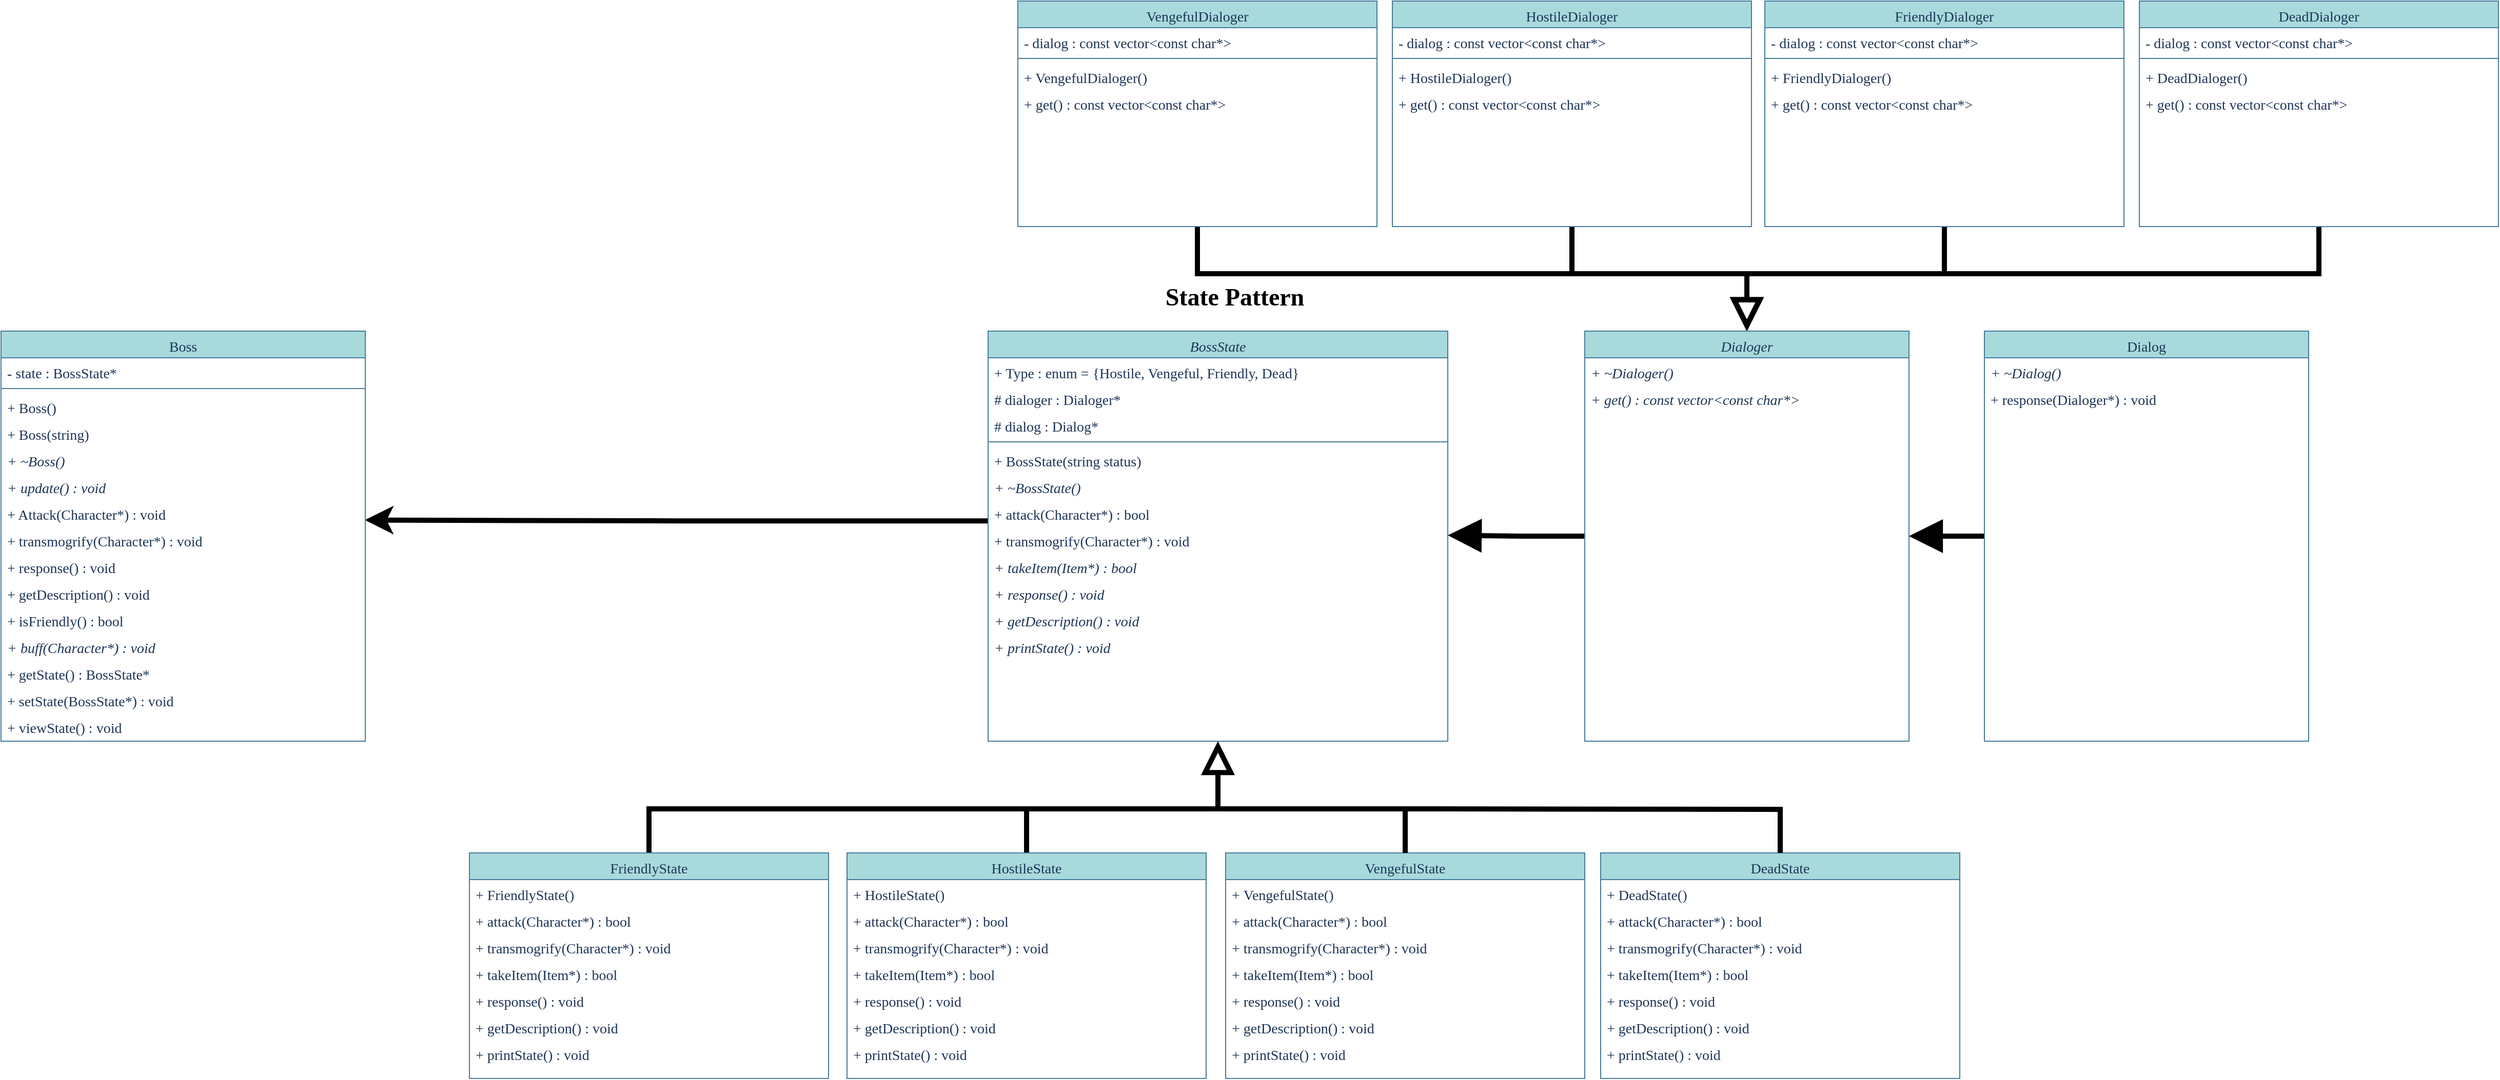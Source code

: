 <mxfile compressed="false" version="15.8.7" type="device">
  <diagram id="C5RBs43oDa-KdzZeNtuy" name="Page-1">
    <mxGraphModel dx="3244" dy="2930" grid="0" gridSize="10" guides="1" tooltips="1" connect="1" arrows="1" fold="1" page="0" pageScale="1" pageWidth="827" pageHeight="1169" background="none" math="0" shadow="0">
      <root>
        <mxCell id="WIyWlLk6GJQsqaUBKTNV-0" />
        <mxCell id="WIyWlLk6GJQsqaUBKTNV-1" parent="WIyWlLk6GJQsqaUBKTNV-0" />
        <mxCell id="kBmjaqHGRVyOtR2lZKoP-42" value="" style="endArrow=classic;endFill=1;endSize=12;html=1;rounded=0;edgeStyle=orthogonalEdgeStyle;strokeWidth=5;exitX=0;exitY=0.813;exitDx=0;exitDy=0;exitPerimeter=0;entryX=0.999;entryY=0.78;entryDx=0;entryDy=0;entryPerimeter=0;" parent="WIyWlLk6GJQsqaUBKTNV-1" source="kBmjaqHGRVyOtR2lZKoP-19" target="Pmmda54tt3NXn2tnPvDJ-1" edge="1">
          <mxGeometry width="160" relative="1" as="geometry">
            <mxPoint x="511" y="-386.59" as="sourcePoint" />
            <mxPoint x="146" y="-533" as="targetPoint" />
          </mxGeometry>
        </mxCell>
        <mxCell id="kBmjaqHGRVyOtR2lZKoP-39" value="&lt;font color=&quot;#000000&quot; size=&quot;1&quot;&gt;&lt;b style=&quot;font-size: 24px&quot;&gt;State Pattern&lt;/b&gt;&lt;/font&gt;" style="text;html=1;resizable=0;autosize=1;align=center;verticalAlign=middle;points=[];rounded=0;fontFamily=Fira Code;" parent="WIyWlLk6GJQsqaUBKTNV-1" vertex="1">
          <mxGeometry x="895" y="-676" width="202" height="22" as="geometry" />
        </mxCell>
        <mxCell id="kBmjaqHGRVyOtR2lZKoP-15" value="BossState" style="swimlane;fontStyle=2;align=center;verticalAlign=top;childLayout=stackLayout;horizontal=1;startSize=26;horizontalStack=0;resizeParent=1;resizeLast=0;collapsible=1;marginBottom=0;rounded=0;shadow=0;strokeWidth=1;fontSize=14;fontFamily=Fira Code;fillColor=#A8DADC;strokeColor=#457B9D;fontColor=#1D3557;" parent="WIyWlLk6GJQsqaUBKTNV-1" vertex="1">
          <mxGeometry x="756" y="-632" width="448" height="400" as="geometry">
            <mxRectangle x="230" y="140" width="160" height="26" as="alternateBounds" />
          </mxGeometry>
        </mxCell>
        <mxCell id="Pmmda54tt3NXn2tnPvDJ-6" value="+ Type : enum = {Hostile, Vengeful, Friendly, Dead}" style="text;align=left;verticalAlign=top;spacingLeft=4;spacingRight=4;overflow=hidden;rotatable=0;points=[[0,0.5],[1,0.5]];portConstraint=eastwest;fontSize=14;fontFamily=Fira Code;fontColor=#1D3557;" parent="kBmjaqHGRVyOtR2lZKoP-15" vertex="1">
          <mxGeometry y="26" width="448" height="26" as="geometry" />
        </mxCell>
        <mxCell id="Pmmda54tt3NXn2tnPvDJ-7" value="# dialoger : Dialoger*" style="text;align=left;verticalAlign=top;spacingLeft=4;spacingRight=4;overflow=hidden;rotatable=0;points=[[0,0.5],[1,0.5]];portConstraint=eastwest;fontSize=14;fontFamily=Fira Code;fontColor=#1D3557;" parent="kBmjaqHGRVyOtR2lZKoP-15" vertex="1">
          <mxGeometry y="52" width="448" height="26" as="geometry" />
        </mxCell>
        <mxCell id="Pmmda54tt3NXn2tnPvDJ-8" value="# dialog : Dialog*" style="text;align=left;verticalAlign=top;spacingLeft=4;spacingRight=4;overflow=hidden;rotatable=0;points=[[0,0.5],[1,0.5]];portConstraint=eastwest;fontSize=14;fontFamily=Fira Code;fontColor=#1D3557;" parent="kBmjaqHGRVyOtR2lZKoP-15" vertex="1">
          <mxGeometry y="78" width="448" height="26" as="geometry" />
        </mxCell>
        <mxCell id="Pmmda54tt3NXn2tnPvDJ-5" value="" style="line;html=1;strokeWidth=1;align=left;verticalAlign=middle;spacingTop=-1;spacingLeft=3;spacingRight=3;rotatable=0;labelPosition=right;points=[];portConstraint=eastwest;fontSize=14;fontFamily=Fira Code;labelBackgroundColor=#F1FAEE;fillColor=#A8DADC;strokeColor=#457B9D;fontColor=#1D3557;" parent="kBmjaqHGRVyOtR2lZKoP-15" vertex="1">
          <mxGeometry y="104" width="448" height="8" as="geometry" />
        </mxCell>
        <mxCell id="kBmjaqHGRVyOtR2lZKoP-16" value="+ BossState(string status)" style="text;align=left;verticalAlign=top;spacingLeft=4;spacingRight=4;overflow=hidden;rotatable=0;points=[[0,0.5],[1,0.5]];portConstraint=eastwest;fontSize=14;fontFamily=Fira Code;fontColor=#1D3557;" parent="kBmjaqHGRVyOtR2lZKoP-15" vertex="1">
          <mxGeometry y="112" width="448" height="26" as="geometry" />
        </mxCell>
        <mxCell id="kBmjaqHGRVyOtR2lZKoP-17" value="+ ~BossState()" style="text;align=left;verticalAlign=top;spacingLeft=4;spacingRight=4;overflow=hidden;rotatable=0;points=[[0,0.5],[1,0.5]];portConstraint=eastwest;fontSize=14;fontFamily=Fira Code;fontColor=#1D3557;fontStyle=2" parent="kBmjaqHGRVyOtR2lZKoP-15" vertex="1">
          <mxGeometry y="138" width="448" height="26" as="geometry" />
        </mxCell>
        <mxCell id="kBmjaqHGRVyOtR2lZKoP-19" value="+ attack(Character*) : bool" style="text;align=left;verticalAlign=top;spacingLeft=4;spacingRight=4;overflow=hidden;rotatable=0;points=[[0,0.5],[1,0.5]];portConstraint=eastwest;fontSize=14;fontFamily=Fira Code;fontColor=#1D3557;fontStyle=0" parent="kBmjaqHGRVyOtR2lZKoP-15" vertex="1">
          <mxGeometry y="164" width="448" height="26" as="geometry" />
        </mxCell>
        <mxCell id="U8TSZ5BFKTzv4JTzCLFV-6" value="+ transmogrify(Character*) : void" style="text;align=left;verticalAlign=top;spacingLeft=4;spacingRight=4;overflow=hidden;rotatable=0;points=[[0,0.5],[1,0.5]];portConstraint=eastwest;fontSize=14;fontFamily=Fira Code;fontColor=#1D3557;fontStyle=0" parent="kBmjaqHGRVyOtR2lZKoP-15" vertex="1">
          <mxGeometry y="190" width="448" height="26" as="geometry" />
        </mxCell>
        <mxCell id="Pmmda54tt3NXn2tnPvDJ-9" value="+ takeItem(Item*) : bool" style="text;align=left;verticalAlign=top;spacingLeft=4;spacingRight=4;overflow=hidden;rotatable=0;points=[[0,0.5],[1,0.5]];portConstraint=eastwest;fontSize=14;fontFamily=Fira Code;fontColor=#1D3557;fontStyle=2" parent="kBmjaqHGRVyOtR2lZKoP-15" vertex="1">
          <mxGeometry y="216" width="448" height="26" as="geometry" />
        </mxCell>
        <mxCell id="kBmjaqHGRVyOtR2lZKoP-18" value="+ response() : void" style="text;align=left;verticalAlign=top;spacingLeft=4;spacingRight=4;overflow=hidden;rotatable=0;points=[[0,0.5],[1,0.5]];portConstraint=eastwest;fontSize=14;fontFamily=Fira Code;fontColor=#1D3557;fontStyle=2" parent="kBmjaqHGRVyOtR2lZKoP-15" vertex="1">
          <mxGeometry y="242" width="448" height="26" as="geometry" />
        </mxCell>
        <mxCell id="kBmjaqHGRVyOtR2lZKoP-20" value="+ getDescription() : void" style="text;align=left;verticalAlign=top;spacingLeft=4;spacingRight=4;overflow=hidden;rotatable=0;points=[[0,0.5],[1,0.5]];portConstraint=eastwest;fontSize=14;fontFamily=Fira Code;fontColor=#1D3557;fontStyle=2" parent="kBmjaqHGRVyOtR2lZKoP-15" vertex="1">
          <mxGeometry y="268" width="448" height="26" as="geometry" />
        </mxCell>
        <mxCell id="-YjCPfjcMzY9ik9XaDa3-0" value="+ printState() : void" style="text;align=left;verticalAlign=top;spacingLeft=4;spacingRight=4;overflow=hidden;rotatable=0;points=[[0,0.5],[1,0.5]];portConstraint=eastwest;fontSize=14;fontFamily=Fira Code;fontColor=#1D3557;fontStyle=2" parent="kBmjaqHGRVyOtR2lZKoP-15" vertex="1">
          <mxGeometry y="294" width="448" height="26" as="geometry" />
        </mxCell>
        <mxCell id="-YjCPfjcMzY9ik9XaDa3-43" style="edgeStyle=orthogonalEdgeStyle;rounded=0;orthogonalLoop=1;jettySize=auto;html=1;endArrow=none;endFill=0;endSize=20;strokeWidth=5;" parent="WIyWlLk6GJQsqaUBKTNV-1" edge="1">
          <mxGeometry relative="1" as="geometry">
            <mxPoint x="843" y="-166" as="targetPoint" />
            <mxPoint x="425.5" y="-123" as="sourcePoint" />
            <Array as="points">
              <mxPoint x="426" y="-166" />
              <mxPoint x="793" y="-166" />
            </Array>
          </mxGeometry>
        </mxCell>
        <mxCell id="kBmjaqHGRVyOtR2lZKoP-21" value="FriendlyState" style="swimlane;fontStyle=0;align=center;verticalAlign=top;childLayout=stackLayout;horizontal=1;startSize=26;horizontalStack=0;resizeParent=1;resizeLast=0;collapsible=1;marginBottom=0;rounded=0;shadow=0;strokeWidth=1;fontSize=14;fontFamily=Fira Code;fillColor=#A8DADC;strokeColor=#457B9D;fontColor=#1D3557;" parent="WIyWlLk6GJQsqaUBKTNV-1" vertex="1">
          <mxGeometry x="250.5" y="-123" width="350" height="220" as="geometry">
            <mxRectangle x="230" y="140" width="160" height="26" as="alternateBounds" />
          </mxGeometry>
        </mxCell>
        <mxCell id="kBmjaqHGRVyOtR2lZKoP-22" value="+ FriendlyState()" style="text;align=left;verticalAlign=top;spacingLeft=4;spacingRight=4;overflow=hidden;rotatable=0;points=[[0,0.5],[1,0.5]];portConstraint=eastwest;fontSize=14;fontFamily=Fira Code;fontColor=#1D3557;" parent="kBmjaqHGRVyOtR2lZKoP-21" vertex="1">
          <mxGeometry y="26" width="350" height="26" as="geometry" />
        </mxCell>
        <mxCell id="kBmjaqHGRVyOtR2lZKoP-24" value="+ attack(Character*) : bool" style="text;align=left;verticalAlign=top;spacingLeft=4;spacingRight=4;overflow=hidden;rotatable=0;points=[[0,0.5],[1,0.5]];portConstraint=eastwest;fontSize=14;fontFamily=Fira Code;fontColor=#1D3557;fontStyle=0" parent="kBmjaqHGRVyOtR2lZKoP-21" vertex="1">
          <mxGeometry y="52" width="350" height="26" as="geometry" />
        </mxCell>
        <mxCell id="U8TSZ5BFKTzv4JTzCLFV-3" value="+ transmogrify(Character*) : void" style="text;align=left;verticalAlign=top;spacingLeft=4;spacingRight=4;overflow=hidden;rotatable=0;points=[[0,0.5],[1,0.5]];portConstraint=eastwest;fontSize=14;fontFamily=Fira Code;fontColor=#1D3557;fontStyle=0" parent="kBmjaqHGRVyOtR2lZKoP-21" vertex="1">
          <mxGeometry y="78" width="350" height="26" as="geometry" />
        </mxCell>
        <mxCell id="Pmmda54tt3NXn2tnPvDJ-10" value="+ takeItem(Item*) : bool" style="text;align=left;verticalAlign=top;spacingLeft=4;spacingRight=4;overflow=hidden;rotatable=0;points=[[0,0.5],[1,0.5]];portConstraint=eastwest;fontSize=14;fontFamily=Fira Code;fontColor=#1D3557;fontStyle=0" parent="kBmjaqHGRVyOtR2lZKoP-21" vertex="1">
          <mxGeometry y="104" width="350" height="26" as="geometry" />
        </mxCell>
        <mxCell id="kBmjaqHGRVyOtR2lZKoP-23" value="+ response() : void" style="text;align=left;verticalAlign=top;spacingLeft=4;spacingRight=4;overflow=hidden;rotatable=0;points=[[0,0.5],[1,0.5]];portConstraint=eastwest;fontSize=14;fontFamily=Fira Code;fontColor=#1D3557;fontStyle=0" parent="kBmjaqHGRVyOtR2lZKoP-21" vertex="1">
          <mxGeometry y="130" width="350" height="26" as="geometry" />
        </mxCell>
        <mxCell id="-YjCPfjcMzY9ik9XaDa3-1" value="+ getDescription() : void" style="text;align=left;verticalAlign=top;spacingLeft=4;spacingRight=4;overflow=hidden;rotatable=0;points=[[0,0.5],[1,0.5]];portConstraint=eastwest;fontSize=14;fontFamily=Fira Code;fontColor=#1D3557;fontStyle=0" parent="kBmjaqHGRVyOtR2lZKoP-21" vertex="1">
          <mxGeometry y="156" width="350" height="26" as="geometry" />
        </mxCell>
        <mxCell id="Pmmda54tt3NXn2tnPvDJ-11" value="+ printState() : void" style="text;align=left;verticalAlign=top;spacingLeft=4;spacingRight=4;overflow=hidden;rotatable=0;points=[[0,0.5],[1,0.5]];portConstraint=eastwest;fontSize=14;fontFamily=Fira Code;fontColor=#1D3557;fontStyle=0" parent="kBmjaqHGRVyOtR2lZKoP-21" vertex="1">
          <mxGeometry y="182" width="350" height="26" as="geometry" />
        </mxCell>
        <mxCell id="kBmjaqHGRVyOtR2lZKoP-26" value="VengefulState" style="swimlane;fontStyle=0;align=center;verticalAlign=top;childLayout=stackLayout;horizontal=1;startSize=26;horizontalStack=0;resizeParent=1;resizeLast=0;collapsible=1;marginBottom=0;rounded=0;shadow=0;strokeWidth=1;fontSize=14;fontFamily=Fira Code;fillColor=#A8DADC;strokeColor=#457B9D;fontColor=#1D3557;" parent="WIyWlLk6GJQsqaUBKTNV-1" vertex="1">
          <mxGeometry x="987.5" y="-123" width="350" height="220" as="geometry">
            <mxRectangle x="230" y="140" width="160" height="26" as="alternateBounds" />
          </mxGeometry>
        </mxCell>
        <mxCell id="kBmjaqHGRVyOtR2lZKoP-27" value="+ VengefulState()" style="text;align=left;verticalAlign=top;spacingLeft=4;spacingRight=4;overflow=hidden;rotatable=0;points=[[0,0.5],[1,0.5]];portConstraint=eastwest;fontSize=14;fontFamily=Fira Code;fontColor=#1D3557;" parent="kBmjaqHGRVyOtR2lZKoP-26" vertex="1">
          <mxGeometry y="26" width="350" height="26" as="geometry" />
        </mxCell>
        <mxCell id="Pmmda54tt3NXn2tnPvDJ-15" value="+ attack(Character*) : bool" style="text;align=left;verticalAlign=top;spacingLeft=4;spacingRight=4;overflow=hidden;rotatable=0;points=[[0,0.5],[1,0.5]];portConstraint=eastwest;fontSize=14;fontFamily=Fira Code;fontColor=#1D3557;fontStyle=0" parent="kBmjaqHGRVyOtR2lZKoP-26" vertex="1">
          <mxGeometry y="52" width="350" height="26" as="geometry" />
        </mxCell>
        <mxCell id="-YjCPfjcMzY9ik9XaDa3-4" value="+ transmogrify(Character*) : void" style="text;align=left;verticalAlign=top;spacingLeft=4;spacingRight=4;overflow=hidden;rotatable=0;points=[[0,0.5],[1,0.5]];portConstraint=eastwest;fontSize=14;fontFamily=Fira Code;fontColor=#1D3557;fontStyle=0" parent="kBmjaqHGRVyOtR2lZKoP-26" vertex="1">
          <mxGeometry y="78" width="350" height="26" as="geometry" />
        </mxCell>
        <mxCell id="Pmmda54tt3NXn2tnPvDJ-16" value="+ takeItem(Item*) : bool" style="text;align=left;verticalAlign=top;spacingLeft=4;spacingRight=4;overflow=hidden;rotatable=0;points=[[0,0.5],[1,0.5]];portConstraint=eastwest;fontSize=14;fontFamily=Fira Code;fontColor=#1D3557;fontStyle=0" parent="kBmjaqHGRVyOtR2lZKoP-26" vertex="1">
          <mxGeometry y="104" width="350" height="26" as="geometry" />
        </mxCell>
        <mxCell id="-YjCPfjcMzY9ik9XaDa3-5" value="+ response() : void" style="text;align=left;verticalAlign=top;spacingLeft=4;spacingRight=4;overflow=hidden;rotatable=0;points=[[0,0.5],[1,0.5]];portConstraint=eastwest;fontSize=14;fontFamily=Fira Code;fontColor=#1D3557;fontStyle=0" parent="kBmjaqHGRVyOtR2lZKoP-26" vertex="1">
          <mxGeometry y="130" width="350" height="26" as="geometry" />
        </mxCell>
        <mxCell id="-YjCPfjcMzY9ik9XaDa3-7" value="+ getDescription() : void" style="text;align=left;verticalAlign=top;spacingLeft=4;spacingRight=4;overflow=hidden;rotatable=0;points=[[0,0.5],[1,0.5]];portConstraint=eastwest;fontSize=14;fontFamily=Fira Code;fontColor=#1D3557;fontStyle=0" parent="kBmjaqHGRVyOtR2lZKoP-26" vertex="1">
          <mxGeometry y="156" width="350" height="26" as="geometry" />
        </mxCell>
        <mxCell id="Pmmda54tt3NXn2tnPvDJ-17" value="+ printState() : void" style="text;align=left;verticalAlign=top;spacingLeft=4;spacingRight=4;overflow=hidden;rotatable=0;points=[[0,0.5],[1,0.5]];portConstraint=eastwest;fontSize=14;fontFamily=Fira Code;fontColor=#1D3557;fontStyle=0" parent="kBmjaqHGRVyOtR2lZKoP-26" vertex="1">
          <mxGeometry y="182" width="350" height="26" as="geometry" />
        </mxCell>
        <mxCell id="-YjCPfjcMzY9ik9XaDa3-41" style="edgeStyle=orthogonalEdgeStyle;rounded=0;orthogonalLoop=1;jettySize=auto;html=1;exitX=0.5;exitY=0;exitDx=0;exitDy=0;endArrow=none;endFill=0;endSize=20;strokeWidth=5;entryX=0.5;entryY=0;entryDx=0;entryDy=0;" parent="WIyWlLk6GJQsqaUBKTNV-1" source="kBmjaqHGRVyOtR2lZKoP-31" target="kBmjaqHGRVyOtR2lZKoP-26" edge="1">
          <mxGeometry relative="1" as="geometry">
            <mxPoint x="1204" y="-163" as="targetPoint" />
            <Array as="points">
              <mxPoint x="794" y="-166" />
              <mxPoint x="1163" y="-166" />
            </Array>
          </mxGeometry>
        </mxCell>
        <mxCell id="kBmjaqHGRVyOtR2lZKoP-31" value="HostileState" style="swimlane;fontStyle=0;align=center;verticalAlign=top;childLayout=stackLayout;horizontal=1;startSize=26;horizontalStack=0;resizeParent=1;resizeLast=0;collapsible=1;marginBottom=0;rounded=0;shadow=0;strokeWidth=1;fontSize=14;fontFamily=Fira Code;fillColor=#A8DADC;strokeColor=#457B9D;fontColor=#1D3557;" parent="WIyWlLk6GJQsqaUBKTNV-1" vertex="1">
          <mxGeometry x="618.5" y="-123" width="350" height="220" as="geometry">
            <mxRectangle x="230" y="140" width="160" height="26" as="alternateBounds" />
          </mxGeometry>
        </mxCell>
        <mxCell id="kBmjaqHGRVyOtR2lZKoP-32" value="+ HostileState()" style="text;align=left;verticalAlign=top;spacingLeft=4;spacingRight=4;overflow=hidden;rotatable=0;points=[[0,0.5],[1,0.5]];portConstraint=eastwest;fontSize=14;fontFamily=Fira Code;fontColor=#1D3557;" parent="kBmjaqHGRVyOtR2lZKoP-31" vertex="1">
          <mxGeometry y="26" width="350" height="26" as="geometry" />
        </mxCell>
        <mxCell id="Pmmda54tt3NXn2tnPvDJ-14" value="+ attack(Character*) : bool" style="text;align=left;verticalAlign=top;spacingLeft=4;spacingRight=4;overflow=hidden;rotatable=0;points=[[0,0.5],[1,0.5]];portConstraint=eastwest;fontSize=14;fontFamily=Fira Code;fontColor=#1D3557;fontStyle=0" parent="kBmjaqHGRVyOtR2lZKoP-31" vertex="1">
          <mxGeometry y="52" width="350" height="26" as="geometry" />
        </mxCell>
        <mxCell id="U8TSZ5BFKTzv4JTzCLFV-4" value="+ transmogrify(Character*) : void" style="text;align=left;verticalAlign=top;spacingLeft=4;spacingRight=4;overflow=hidden;rotatable=0;points=[[0,0.5],[1,0.5]];portConstraint=eastwest;fontSize=14;fontFamily=Fira Code;fontColor=#1D3557;fontStyle=0" parent="kBmjaqHGRVyOtR2lZKoP-31" vertex="1">
          <mxGeometry y="78" width="350" height="26" as="geometry" />
        </mxCell>
        <mxCell id="Pmmda54tt3NXn2tnPvDJ-13" value="+ takeItem(Item*) : bool" style="text;align=left;verticalAlign=top;spacingLeft=4;spacingRight=4;overflow=hidden;rotatable=0;points=[[0,0.5],[1,0.5]];portConstraint=eastwest;fontSize=14;fontFamily=Fira Code;fontColor=#1D3557;fontStyle=0" parent="kBmjaqHGRVyOtR2lZKoP-31" vertex="1">
          <mxGeometry y="104" width="350" height="26" as="geometry" />
        </mxCell>
        <mxCell id="kBmjaqHGRVyOtR2lZKoP-33" value="+ response() : void" style="text;align=left;verticalAlign=top;spacingLeft=4;spacingRight=4;overflow=hidden;rotatable=0;points=[[0,0.5],[1,0.5]];portConstraint=eastwest;fontSize=14;fontFamily=Fira Code;fontColor=#1D3557;fontStyle=0" parent="kBmjaqHGRVyOtR2lZKoP-31" vertex="1">
          <mxGeometry y="130" width="350" height="26" as="geometry" />
        </mxCell>
        <mxCell id="-YjCPfjcMzY9ik9XaDa3-2" value="+ getDescription() : void" style="text;align=left;verticalAlign=top;spacingLeft=4;spacingRight=4;overflow=hidden;rotatable=0;points=[[0,0.5],[1,0.5]];portConstraint=eastwest;fontSize=14;fontFamily=Fira Code;fontColor=#1D3557;fontStyle=0" parent="kBmjaqHGRVyOtR2lZKoP-31" vertex="1">
          <mxGeometry y="156" width="350" height="26" as="geometry" />
        </mxCell>
        <mxCell id="Pmmda54tt3NXn2tnPvDJ-12" value="+ printState() : void" style="text;align=left;verticalAlign=top;spacingLeft=4;spacingRight=4;overflow=hidden;rotatable=0;points=[[0,0.5],[1,0.5]];portConstraint=eastwest;fontSize=14;fontFamily=Fira Code;fontColor=#1D3557;fontStyle=0" parent="kBmjaqHGRVyOtR2lZKoP-31" vertex="1">
          <mxGeometry y="182" width="350" height="26" as="geometry" />
        </mxCell>
        <mxCell id="kBmjaqHGRVyOtR2lZKoP-36" value="" style="endArrow=block;endFill=0;endSize=20;html=1;rounded=0;edgeStyle=orthogonalEdgeStyle;strokeColor=#000000;strokeWidth=5;entryX=0.5;entryY=1;entryDx=0;entryDy=0;" parent="WIyWlLk6GJQsqaUBKTNV-1" target="kBmjaqHGRVyOtR2lZKoP-15" edge="1">
          <mxGeometry width="160" as="geometry">
            <mxPoint x="980" y="-165" as="sourcePoint" />
            <mxPoint x="937" y="-223" as="targetPoint" />
            <Array as="points">
              <mxPoint x="980" y="-191" />
            </Array>
          </mxGeometry>
        </mxCell>
        <mxCell id="-YjCPfjcMzY9ik9XaDa3-8" value="Boss" style="swimlane;fontStyle=0;align=center;verticalAlign=top;childLayout=stackLayout;horizontal=1;startSize=26;horizontalStack=0;resizeParent=1;resizeLast=0;collapsible=1;marginBottom=0;shadow=0;strokeWidth=1;fontSize=14;fontFamily=Fira Code;fillColor=#A8DADC;strokeColor=#457B9D;fontColor=#1D3557;" parent="WIyWlLk6GJQsqaUBKTNV-1" vertex="1">
          <mxGeometry x="-206" y="-632" width="355" height="400" as="geometry">
            <mxRectangle x="230" y="140" width="160" height="26" as="alternateBounds" />
          </mxGeometry>
        </mxCell>
        <mxCell id="-YjCPfjcMzY9ik9XaDa3-9" value="- state : BossState*" style="text;align=left;verticalAlign=top;spacingLeft=4;spacingRight=4;overflow=hidden;rotatable=0;points=[[0,0.5],[1,0.5]];portConstraint=eastwest;fontSize=14;fontFamily=Fira Code;fontColor=#1D3557;" parent="-YjCPfjcMzY9ik9XaDa3-8" vertex="1">
          <mxGeometry y="26" width="355" height="26" as="geometry" />
        </mxCell>
        <mxCell id="-YjCPfjcMzY9ik9XaDa3-11" value="" style="line;html=1;strokeWidth=1;align=left;verticalAlign=middle;spacingTop=-1;spacingLeft=3;spacingRight=3;rotatable=0;labelPosition=right;points=[];portConstraint=eastwest;fontSize=14;fontFamily=Fira Code;labelBackgroundColor=#F1FAEE;fillColor=#A8DADC;strokeColor=#457B9D;fontColor=#1D3557;" parent="-YjCPfjcMzY9ik9XaDa3-8" vertex="1">
          <mxGeometry y="52" width="355" height="8" as="geometry" />
        </mxCell>
        <mxCell id="-YjCPfjcMzY9ik9XaDa3-12" value="+ Boss()" style="text;align=left;verticalAlign=top;spacingLeft=4;spacingRight=4;overflow=hidden;rotatable=0;points=[[0,0.5],[1,0.5]];portConstraint=eastwest;fontSize=14;fontFamily=Fira Code;fontColor=#1D3557;" parent="-YjCPfjcMzY9ik9XaDa3-8" vertex="1">
          <mxGeometry y="60" width="355" height="26" as="geometry" />
        </mxCell>
        <mxCell id="-YjCPfjcMzY9ik9XaDa3-13" value="+ Boss(string)" style="text;align=left;verticalAlign=top;spacingLeft=4;spacingRight=4;overflow=hidden;rotatable=0;points=[[0,0.5],[1,0.5]];portConstraint=eastwest;fontSize=14;fontFamily=Fira Code;fontColor=#1D3557;" parent="-YjCPfjcMzY9ik9XaDa3-8" vertex="1">
          <mxGeometry y="86" width="355" height="26" as="geometry" />
        </mxCell>
        <mxCell id="-YjCPfjcMzY9ik9XaDa3-14" value="+ ~Boss()" style="text;align=left;verticalAlign=top;spacingLeft=4;spacingRight=4;overflow=hidden;rotatable=0;points=[[0,0.5],[1,0.5]];portConstraint=eastwest;fontSize=14;fontFamily=Fira Code;fontColor=#1D3557;fontStyle=2;" parent="-YjCPfjcMzY9ik9XaDa3-8" vertex="1">
          <mxGeometry y="112" width="355" height="26" as="geometry" />
        </mxCell>
        <mxCell id="Pmmda54tt3NXn2tnPvDJ-0" value="+ update() : void" style="text;align=left;verticalAlign=top;spacingLeft=4;spacingRight=4;overflow=hidden;rotatable=0;points=[[0,0.5],[1,0.5]];portConstraint=eastwest;fontSize=14;fontFamily=Fira Code;fontColor=#1D3557;fontStyle=2;" parent="-YjCPfjcMzY9ik9XaDa3-8" vertex="1">
          <mxGeometry y="138" width="355" height="26" as="geometry" />
        </mxCell>
        <mxCell id="Pmmda54tt3NXn2tnPvDJ-1" value="+ Attack(Character*) : void" style="text;align=left;verticalAlign=top;spacingLeft=4;spacingRight=4;overflow=hidden;rotatable=0;points=[[0,0.5],[1,0.5]];portConstraint=eastwest;fontSize=14;fontFamily=Fira Code;fontColor=#1D3557;fontStyle=0;" parent="-YjCPfjcMzY9ik9XaDa3-8" vertex="1">
          <mxGeometry y="164" width="355" height="26" as="geometry" />
        </mxCell>
        <mxCell id="-YjCPfjcMzY9ik9XaDa3-15" value="+ transmogrify(Character*) : void" style="text;align=left;verticalAlign=top;spacingLeft=4;spacingRight=4;overflow=hidden;rotatable=0;points=[[0,0.5],[1,0.5]];portConstraint=eastwest;fontSize=14;fontFamily=Fira Code;fontColor=#1D3557;fontStyle=0;" parent="-YjCPfjcMzY9ik9XaDa3-8" vertex="1">
          <mxGeometry y="190" width="355" height="26" as="geometry" />
        </mxCell>
        <mxCell id="-YjCPfjcMzY9ik9XaDa3-16" value="+ response() : void" style="text;align=left;verticalAlign=top;spacingLeft=4;spacingRight=4;overflow=hidden;rotatable=0;points=[[0,0.5],[1,0.5]];portConstraint=eastwest;fontSize=14;fontFamily=Fira Code;fontColor=#1D3557;fontStyle=0;" parent="-YjCPfjcMzY9ik9XaDa3-8" vertex="1">
          <mxGeometry y="216" width="355" height="26" as="geometry" />
        </mxCell>
        <mxCell id="-YjCPfjcMzY9ik9XaDa3-20" value="+ getDescription() : void" style="text;align=left;verticalAlign=top;spacingLeft=4;spacingRight=4;overflow=hidden;rotatable=0;points=[[0,0.5],[1,0.5]];portConstraint=eastwest;fontSize=14;fontFamily=Fira Code;fontColor=#1D3557;" parent="-YjCPfjcMzY9ik9XaDa3-8" vertex="1">
          <mxGeometry y="242" width="355" height="26" as="geometry" />
        </mxCell>
        <mxCell id="Pmmda54tt3NXn2tnPvDJ-2" value="+ isFriendly() : bool" style="text;align=left;verticalAlign=top;spacingLeft=4;spacingRight=4;overflow=hidden;rotatable=0;points=[[0,0.5],[1,0.5]];portConstraint=eastwest;fontSize=14;fontFamily=Fira Code;fontColor=#1D3557;" parent="-YjCPfjcMzY9ik9XaDa3-8" vertex="1">
          <mxGeometry y="268" width="355" height="26" as="geometry" />
        </mxCell>
        <mxCell id="-YjCPfjcMzY9ik9XaDa3-18" value="+ buff(Character*) : void" style="text;align=left;verticalAlign=top;spacingLeft=4;spacingRight=4;overflow=hidden;rotatable=0;points=[[0,0.5],[1,0.5]];portConstraint=eastwest;fontSize=14;fontFamily=Fira Code;fontColor=#1D3557;fontStyle=2;" parent="-YjCPfjcMzY9ik9XaDa3-8" vertex="1">
          <mxGeometry y="294" width="355" height="26" as="geometry" />
        </mxCell>
        <mxCell id="-YjCPfjcMzY9ik9XaDa3-19" value="+ getState() : BossState*" style="text;align=left;verticalAlign=top;spacingLeft=4;spacingRight=4;overflow=hidden;rotatable=0;points=[[0,0.5],[1,0.5]];portConstraint=eastwest;fontSize=14;fontFamily=Fira Code;fontColor=#1D3557;" parent="-YjCPfjcMzY9ik9XaDa3-8" vertex="1">
          <mxGeometry y="320" width="355" height="26" as="geometry" />
        </mxCell>
        <mxCell id="-YjCPfjcMzY9ik9XaDa3-21" value="+ setState(BossState*) : void" style="text;align=left;verticalAlign=top;spacingLeft=4;spacingRight=4;overflow=hidden;rotatable=0;points=[[0,0.5],[1,0.5]];portConstraint=eastwest;fontSize=14;fontFamily=Fira Code;fontColor=#1D3557;" parent="-YjCPfjcMzY9ik9XaDa3-8" vertex="1">
          <mxGeometry y="346" width="355" height="26" as="geometry" />
        </mxCell>
        <mxCell id="-YjCPfjcMzY9ik9XaDa3-22" value="+ viewState() : void" style="text;align=left;verticalAlign=top;spacingLeft=4;spacingRight=4;overflow=hidden;rotatable=0;points=[[0,0.5],[1,0.5]];portConstraint=eastwest;fontSize=14;fontFamily=Fira Code;fontColor=#1D3557;" parent="-YjCPfjcMzY9ik9XaDa3-8" vertex="1">
          <mxGeometry y="372" width="355" height="26" as="geometry" />
        </mxCell>
        <mxCell id="-YjCPfjcMzY9ik9XaDa3-25" value="DeadState" style="swimlane;fontStyle=0;align=center;verticalAlign=top;childLayout=stackLayout;horizontal=1;startSize=26;horizontalStack=0;resizeParent=1;resizeLast=0;collapsible=1;marginBottom=0;rounded=0;shadow=0;strokeWidth=1;fontSize=14;fontFamily=Fira Code;fillColor=#A8DADC;strokeColor=#457B9D;fontColor=#1D3557;" parent="WIyWlLk6GJQsqaUBKTNV-1" vertex="1">
          <mxGeometry x="1353" y="-123" width="350" height="220" as="geometry">
            <mxRectangle x="230" y="140" width="160" height="26" as="alternateBounds" />
          </mxGeometry>
        </mxCell>
        <mxCell id="-YjCPfjcMzY9ik9XaDa3-26" value="+ DeadState()" style="text;align=left;verticalAlign=top;spacingLeft=4;spacingRight=4;overflow=hidden;rotatable=0;points=[[0,0.5],[1,0.5]];portConstraint=eastwest;fontSize=14;fontFamily=Fira Code;fontColor=#1D3557;" parent="-YjCPfjcMzY9ik9XaDa3-25" vertex="1">
          <mxGeometry y="26" width="350" height="26" as="geometry" />
        </mxCell>
        <mxCell id="-YjCPfjcMzY9ik9XaDa3-31" value="+ attack(Character*) : bool" style="text;align=left;verticalAlign=top;spacingLeft=4;spacingRight=4;overflow=hidden;rotatable=0;points=[[0,0.5],[1,0.5]];portConstraint=eastwest;fontSize=14;fontFamily=Fira Code;fontColor=#1D3557;fontStyle=0" parent="-YjCPfjcMzY9ik9XaDa3-25" vertex="1">
          <mxGeometry y="52" width="350" height="26" as="geometry" />
        </mxCell>
        <mxCell id="-YjCPfjcMzY9ik9XaDa3-27" value="+ transmogrify(Character*) : void" style="text;align=left;verticalAlign=top;spacingLeft=4;spacingRight=4;overflow=hidden;rotatable=0;points=[[0,0.5],[1,0.5]];portConstraint=eastwest;fontSize=14;fontFamily=Fira Code;fontColor=#1D3557;fontStyle=0" parent="-YjCPfjcMzY9ik9XaDa3-25" vertex="1">
          <mxGeometry y="78" width="350" height="26" as="geometry" />
        </mxCell>
        <mxCell id="Pmmda54tt3NXn2tnPvDJ-18" value="+ takeItem(Item*) : bool" style="text;align=left;verticalAlign=top;spacingLeft=4;spacingRight=4;overflow=hidden;rotatable=0;points=[[0,0.5],[1,0.5]];portConstraint=eastwest;fontSize=14;fontFamily=Fira Code;fontColor=#1D3557;fontStyle=0" parent="-YjCPfjcMzY9ik9XaDa3-25" vertex="1">
          <mxGeometry y="104" width="350" height="26" as="geometry" />
        </mxCell>
        <mxCell id="-YjCPfjcMzY9ik9XaDa3-28" value="+ response() : void" style="text;align=left;verticalAlign=top;spacingLeft=4;spacingRight=4;overflow=hidden;rotatable=0;points=[[0,0.5],[1,0.5]];portConstraint=eastwest;fontSize=14;fontFamily=Fira Code;fontColor=#1D3557;fontStyle=0" parent="-YjCPfjcMzY9ik9XaDa3-25" vertex="1">
          <mxGeometry y="130" width="350" height="26" as="geometry" />
        </mxCell>
        <mxCell id="-YjCPfjcMzY9ik9XaDa3-30" value="+ getDescription() : void" style="text;align=left;verticalAlign=top;spacingLeft=4;spacingRight=4;overflow=hidden;rotatable=0;points=[[0,0.5],[1,0.5]];portConstraint=eastwest;fontSize=14;fontFamily=Fira Code;fontColor=#1D3557;fontStyle=0" parent="-YjCPfjcMzY9ik9XaDa3-25" vertex="1">
          <mxGeometry y="156" width="350" height="26" as="geometry" />
        </mxCell>
        <mxCell id="Pmmda54tt3NXn2tnPvDJ-19" value="+ printState() : void" style="text;align=left;verticalAlign=top;spacingLeft=4;spacingRight=4;overflow=hidden;rotatable=0;points=[[0,0.5],[1,0.5]];portConstraint=eastwest;fontSize=14;fontFamily=Fira Code;fontColor=#1D3557;fontStyle=0" parent="-YjCPfjcMzY9ik9XaDa3-25" vertex="1">
          <mxGeometry y="182" width="350" height="26" as="geometry" />
        </mxCell>
        <mxCell id="-YjCPfjcMzY9ik9XaDa3-44" style="edgeStyle=orthogonalEdgeStyle;rounded=0;orthogonalLoop=1;jettySize=auto;html=1;endArrow=none;endFill=0;endSize=20;strokeWidth=5;entryX=0.5;entryY=0;entryDx=0;entryDy=0;" parent="WIyWlLk6GJQsqaUBKTNV-1" target="-YjCPfjcMzY9ik9XaDa3-25" edge="1">
          <mxGeometry relative="1" as="geometry">
            <mxPoint x="1656.5" y="-197" as="targetPoint" />
            <mxPoint x="1162" y="-166" as="sourcePoint" />
          </mxGeometry>
        </mxCell>
        <mxCell id="SCjz9_sYf8EUJej1UpbL-29" style="edgeStyle=orthogonalEdgeStyle;rounded=0;orthogonalLoop=1;jettySize=auto;html=1;exitX=0.5;exitY=1;exitDx=0;exitDy=0;entryX=0.5;entryY=0;entryDx=0;entryDy=0;endArrow=block;endFill=0;endSize=20;strokeWidth=5;" edge="1" parent="WIyWlLk6GJQsqaUBKTNV-1" source="SCjz9_sYf8EUJej1UpbL-0" target="SCjz9_sYf8EUJej1UpbL-20">
          <mxGeometry relative="1" as="geometry" />
        </mxCell>
        <mxCell id="SCjz9_sYf8EUJej1UpbL-0" value="VengefulDialoger" style="swimlane;fontStyle=0;align=center;verticalAlign=top;childLayout=stackLayout;horizontal=1;startSize=26;horizontalStack=0;resizeParent=1;resizeLast=0;collapsible=1;marginBottom=0;rounded=0;shadow=0;strokeWidth=1;fontSize=14;fontFamily=Fira Code;fillColor=#A8DADC;strokeColor=#457B9D;fontColor=#1D3557;" vertex="1" parent="WIyWlLk6GJQsqaUBKTNV-1">
          <mxGeometry x="785" y="-954" width="350" height="220" as="geometry">
            <mxRectangle x="230" y="140" width="160" height="26" as="alternateBounds" />
          </mxGeometry>
        </mxCell>
        <mxCell id="SCjz9_sYf8EUJej1UpbL-1" value="- dialog : const vector&lt;const char*&gt;" style="text;align=left;verticalAlign=top;spacingLeft=4;spacingRight=4;overflow=hidden;rotatable=0;points=[[0,0.5],[1,0.5]];portConstraint=eastwest;fontSize=14;fontFamily=Fira Code;fontColor=#1D3557;" vertex="1" parent="SCjz9_sYf8EUJej1UpbL-0">
          <mxGeometry y="26" width="350" height="26" as="geometry" />
        </mxCell>
        <mxCell id="SCjz9_sYf8EUJej1UpbL-2" value="" style="line;html=1;strokeWidth=1;align=left;verticalAlign=middle;spacingTop=-1;spacingLeft=3;spacingRight=3;rotatable=0;labelPosition=right;points=[];portConstraint=eastwest;fontSize=14;fontFamily=Fira Code;labelBackgroundColor=#F1FAEE;fillColor=#A8DADC;strokeColor=#457B9D;fontColor=#1D3557;" vertex="1" parent="SCjz9_sYf8EUJej1UpbL-0">
          <mxGeometry y="52" width="350" height="8" as="geometry" />
        </mxCell>
        <mxCell id="SCjz9_sYf8EUJej1UpbL-3" value="+ VengefulDialoger()" style="text;align=left;verticalAlign=top;spacingLeft=4;spacingRight=4;overflow=hidden;rotatable=0;points=[[0,0.5],[1,0.5]];portConstraint=eastwest;fontSize=14;fontFamily=Fira Code;fontColor=#1D3557;" vertex="1" parent="SCjz9_sYf8EUJej1UpbL-0">
          <mxGeometry y="60" width="350" height="26" as="geometry" />
        </mxCell>
        <mxCell id="SCjz9_sYf8EUJej1UpbL-4" value="+ get() : const vector&lt;const char*&gt;" style="text;align=left;verticalAlign=top;spacingLeft=4;spacingRight=4;overflow=hidden;rotatable=0;points=[[0,0.5],[1,0.5]];portConstraint=eastwest;fontSize=14;fontFamily=Fira Code;fontColor=#1D3557;fontStyle=0" vertex="1" parent="SCjz9_sYf8EUJej1UpbL-0">
          <mxGeometry y="86" width="350" height="26" as="geometry" />
        </mxCell>
        <mxCell id="SCjz9_sYf8EUJej1UpbL-32" style="edgeStyle=orthogonalEdgeStyle;rounded=0;orthogonalLoop=1;jettySize=auto;html=1;exitX=0.5;exitY=1;exitDx=0;exitDy=0;endArrow=block;endFill=0;endSize=20;strokeWidth=5;entryX=0.5;entryY=0;entryDx=0;entryDy=0;" edge="1" parent="WIyWlLk6GJQsqaUBKTNV-1" source="SCjz9_sYf8EUJej1UpbL-5" target="SCjz9_sYf8EUJej1UpbL-20">
          <mxGeometry relative="1" as="geometry">
            <mxPoint x="1443" y="-661.429" as="targetPoint" />
          </mxGeometry>
        </mxCell>
        <mxCell id="SCjz9_sYf8EUJej1UpbL-5" value="HostileDialoger" style="swimlane;fontStyle=0;align=center;verticalAlign=top;childLayout=stackLayout;horizontal=1;startSize=26;horizontalStack=0;resizeParent=1;resizeLast=0;collapsible=1;marginBottom=0;rounded=0;shadow=0;strokeWidth=1;fontSize=14;fontFamily=Fira Code;fillColor=#A8DADC;strokeColor=#457B9D;fontColor=#1D3557;" vertex="1" parent="WIyWlLk6GJQsqaUBKTNV-1">
          <mxGeometry x="1150" y="-954" width="350" height="220" as="geometry">
            <mxRectangle x="230" y="140" width="160" height="26" as="alternateBounds" />
          </mxGeometry>
        </mxCell>
        <mxCell id="SCjz9_sYf8EUJej1UpbL-6" value="- dialog : const vector&lt;const char*&gt;" style="text;align=left;verticalAlign=top;spacingLeft=4;spacingRight=4;overflow=hidden;rotatable=0;points=[[0,0.5],[1,0.5]];portConstraint=eastwest;fontSize=14;fontFamily=Fira Code;fontColor=#1D3557;" vertex="1" parent="SCjz9_sYf8EUJej1UpbL-5">
          <mxGeometry y="26" width="350" height="26" as="geometry" />
        </mxCell>
        <mxCell id="SCjz9_sYf8EUJej1UpbL-7" value="" style="line;html=1;strokeWidth=1;align=left;verticalAlign=middle;spacingTop=-1;spacingLeft=3;spacingRight=3;rotatable=0;labelPosition=right;points=[];portConstraint=eastwest;fontSize=14;fontFamily=Fira Code;labelBackgroundColor=#F1FAEE;fillColor=#A8DADC;strokeColor=#457B9D;fontColor=#1D3557;" vertex="1" parent="SCjz9_sYf8EUJej1UpbL-5">
          <mxGeometry y="52" width="350" height="8" as="geometry" />
        </mxCell>
        <mxCell id="SCjz9_sYf8EUJej1UpbL-8" value="+ HostileDialoger()" style="text;align=left;verticalAlign=top;spacingLeft=4;spacingRight=4;overflow=hidden;rotatable=0;points=[[0,0.5],[1,0.5]];portConstraint=eastwest;fontSize=14;fontFamily=Fira Code;fontColor=#1D3557;" vertex="1" parent="SCjz9_sYf8EUJej1UpbL-5">
          <mxGeometry y="60" width="350" height="26" as="geometry" />
        </mxCell>
        <mxCell id="SCjz9_sYf8EUJej1UpbL-9" value="+ get() : const vector&lt;const char*&gt;" style="text;align=left;verticalAlign=top;spacingLeft=4;spacingRight=4;overflow=hidden;rotatable=0;points=[[0,0.5],[1,0.5]];portConstraint=eastwest;fontSize=14;fontFamily=Fira Code;fontColor=#1D3557;fontStyle=0" vertex="1" parent="SCjz9_sYf8EUJej1UpbL-5">
          <mxGeometry y="86" width="350" height="26" as="geometry" />
        </mxCell>
        <mxCell id="SCjz9_sYf8EUJej1UpbL-31" style="edgeStyle=orthogonalEdgeStyle;rounded=0;orthogonalLoop=1;jettySize=auto;html=1;exitX=0.5;exitY=1;exitDx=0;exitDy=0;entryX=0.5;entryY=0;entryDx=0;entryDy=0;endArrow=block;endFill=0;endSize=20;strokeWidth=5;" edge="1" parent="WIyWlLk6GJQsqaUBKTNV-1" source="SCjz9_sYf8EUJej1UpbL-10" target="SCjz9_sYf8EUJej1UpbL-20">
          <mxGeometry relative="1" as="geometry" />
        </mxCell>
        <mxCell id="SCjz9_sYf8EUJej1UpbL-10" value="FriendlyDialoger" style="swimlane;fontStyle=0;align=center;verticalAlign=top;childLayout=stackLayout;horizontal=1;startSize=26;horizontalStack=0;resizeParent=1;resizeLast=0;collapsible=1;marginBottom=0;rounded=0;shadow=0;strokeWidth=1;fontSize=14;fontFamily=Fira Code;fillColor=#A8DADC;strokeColor=#457B9D;fontColor=#1D3557;" vertex="1" parent="WIyWlLk6GJQsqaUBKTNV-1">
          <mxGeometry x="1513" y="-954" width="350" height="220" as="geometry">
            <mxRectangle x="230" y="140" width="160" height="26" as="alternateBounds" />
          </mxGeometry>
        </mxCell>
        <mxCell id="SCjz9_sYf8EUJej1UpbL-11" value="- dialog : const vector&lt;const char*&gt;" style="text;align=left;verticalAlign=top;spacingLeft=4;spacingRight=4;overflow=hidden;rotatable=0;points=[[0,0.5],[1,0.5]];portConstraint=eastwest;fontSize=14;fontFamily=Fira Code;fontColor=#1D3557;" vertex="1" parent="SCjz9_sYf8EUJej1UpbL-10">
          <mxGeometry y="26" width="350" height="26" as="geometry" />
        </mxCell>
        <mxCell id="SCjz9_sYf8EUJej1UpbL-12" value="" style="line;html=1;strokeWidth=1;align=left;verticalAlign=middle;spacingTop=-1;spacingLeft=3;spacingRight=3;rotatable=0;labelPosition=right;points=[];portConstraint=eastwest;fontSize=14;fontFamily=Fira Code;labelBackgroundColor=#F1FAEE;fillColor=#A8DADC;strokeColor=#457B9D;fontColor=#1D3557;" vertex="1" parent="SCjz9_sYf8EUJej1UpbL-10">
          <mxGeometry y="52" width="350" height="8" as="geometry" />
        </mxCell>
        <mxCell id="SCjz9_sYf8EUJej1UpbL-13" value="+ FriendlyDialoger()" style="text;align=left;verticalAlign=top;spacingLeft=4;spacingRight=4;overflow=hidden;rotatable=0;points=[[0,0.5],[1,0.5]];portConstraint=eastwest;fontSize=14;fontFamily=Fira Code;fontColor=#1D3557;" vertex="1" parent="SCjz9_sYf8EUJej1UpbL-10">
          <mxGeometry y="60" width="350" height="26" as="geometry" />
        </mxCell>
        <mxCell id="SCjz9_sYf8EUJej1UpbL-14" value="+ get() : const vector&lt;const char*&gt;" style="text;align=left;verticalAlign=top;spacingLeft=4;spacingRight=4;overflow=hidden;rotatable=0;points=[[0,0.5],[1,0.5]];portConstraint=eastwest;fontSize=14;fontFamily=Fira Code;fontColor=#1D3557;fontStyle=0" vertex="1" parent="SCjz9_sYf8EUJej1UpbL-10">
          <mxGeometry y="86" width="350" height="26" as="geometry" />
        </mxCell>
        <mxCell id="SCjz9_sYf8EUJej1UpbL-30" style="edgeStyle=orthogonalEdgeStyle;rounded=0;orthogonalLoop=1;jettySize=auto;html=1;exitX=0.5;exitY=1;exitDx=0;exitDy=0;entryX=0.5;entryY=0;entryDx=0;entryDy=0;endArrow=block;endFill=0;endSize=20;strokeWidth=5;" edge="1" parent="WIyWlLk6GJQsqaUBKTNV-1" source="SCjz9_sYf8EUJej1UpbL-15" target="SCjz9_sYf8EUJej1UpbL-20">
          <mxGeometry relative="1" as="geometry" />
        </mxCell>
        <mxCell id="SCjz9_sYf8EUJej1UpbL-15" value="DeadDialoger" style="swimlane;fontStyle=0;align=center;verticalAlign=top;childLayout=stackLayout;horizontal=1;startSize=26;horizontalStack=0;resizeParent=1;resizeLast=0;collapsible=1;marginBottom=0;rounded=0;shadow=0;strokeWidth=1;fontSize=14;fontFamily=Fira Code;fillColor=#A8DADC;strokeColor=#457B9D;fontColor=#1D3557;" vertex="1" parent="WIyWlLk6GJQsqaUBKTNV-1">
          <mxGeometry x="1878" y="-954" width="350" height="220" as="geometry">
            <mxRectangle x="230" y="140" width="160" height="26" as="alternateBounds" />
          </mxGeometry>
        </mxCell>
        <mxCell id="SCjz9_sYf8EUJej1UpbL-16" value="- dialog : const vector&lt;const char*&gt;" style="text;align=left;verticalAlign=top;spacingLeft=4;spacingRight=4;overflow=hidden;rotatable=0;points=[[0,0.5],[1,0.5]];portConstraint=eastwest;fontSize=14;fontFamily=Fira Code;fontColor=#1D3557;" vertex="1" parent="SCjz9_sYf8EUJej1UpbL-15">
          <mxGeometry y="26" width="350" height="26" as="geometry" />
        </mxCell>
        <mxCell id="SCjz9_sYf8EUJej1UpbL-17" value="" style="line;html=1;strokeWidth=1;align=left;verticalAlign=middle;spacingTop=-1;spacingLeft=3;spacingRight=3;rotatable=0;labelPosition=right;points=[];portConstraint=eastwest;fontSize=14;fontFamily=Fira Code;labelBackgroundColor=#F1FAEE;fillColor=#A8DADC;strokeColor=#457B9D;fontColor=#1D3557;" vertex="1" parent="SCjz9_sYf8EUJej1UpbL-15">
          <mxGeometry y="52" width="350" height="8" as="geometry" />
        </mxCell>
        <mxCell id="SCjz9_sYf8EUJej1UpbL-18" value="+ DeadDialoger()" style="text;align=left;verticalAlign=top;spacingLeft=4;spacingRight=4;overflow=hidden;rotatable=0;points=[[0,0.5],[1,0.5]];portConstraint=eastwest;fontSize=14;fontFamily=Fira Code;fontColor=#1D3557;" vertex="1" parent="SCjz9_sYf8EUJej1UpbL-15">
          <mxGeometry y="60" width="350" height="26" as="geometry" />
        </mxCell>
        <mxCell id="SCjz9_sYf8EUJej1UpbL-19" value="+ get() : const vector&lt;const char*&gt;" style="text;align=left;verticalAlign=top;spacingLeft=4;spacingRight=4;overflow=hidden;rotatable=0;points=[[0,0.5],[1,0.5]];portConstraint=eastwest;fontSize=14;fontFamily=Fira Code;fontColor=#1D3557;fontStyle=0" vertex="1" parent="SCjz9_sYf8EUJej1UpbL-15">
          <mxGeometry y="86" width="350" height="26" as="geometry" />
        </mxCell>
        <mxCell id="SCjz9_sYf8EUJej1UpbL-28" style="edgeStyle=orthogonalEdgeStyle;rounded=0;orthogonalLoop=1;jettySize=auto;html=1;exitX=0;exitY=0.5;exitDx=0;exitDy=0;entryX=1;entryY=0.351;entryDx=0;entryDy=0;entryPerimeter=0;endArrow=block;endFill=1;strokeWidth=5;endSize=20;" edge="1" parent="WIyWlLk6GJQsqaUBKTNV-1" source="SCjz9_sYf8EUJej1UpbL-20" target="U8TSZ5BFKTzv4JTzCLFV-6">
          <mxGeometry relative="1" as="geometry" />
        </mxCell>
        <mxCell id="SCjz9_sYf8EUJej1UpbL-20" value="Dialoger" style="swimlane;fontStyle=2;align=center;verticalAlign=top;childLayout=stackLayout;horizontal=1;startSize=26;horizontalStack=0;resizeParent=1;resizeLast=0;collapsible=1;marginBottom=0;rounded=0;shadow=0;strokeWidth=1;fontSize=14;fontFamily=Fira Code;fillColor=#A8DADC;strokeColor=#457B9D;fontColor=#1D3557;" vertex="1" parent="WIyWlLk6GJQsqaUBKTNV-1">
          <mxGeometry x="1337.5" y="-632" width="316" height="400" as="geometry">
            <mxRectangle x="230" y="140" width="160" height="26" as="alternateBounds" />
          </mxGeometry>
        </mxCell>
        <mxCell id="SCjz9_sYf8EUJej1UpbL-21" value="+ ~Dialoger()" style="text;align=left;verticalAlign=top;spacingLeft=4;spacingRight=4;overflow=hidden;rotatable=0;points=[[0,0.5],[1,0.5]];portConstraint=eastwest;fontSize=14;fontFamily=Fira Code;fontColor=#1D3557;fontStyle=2" vertex="1" parent="SCjz9_sYf8EUJej1UpbL-20">
          <mxGeometry y="26" width="316" height="26" as="geometry" />
        </mxCell>
        <mxCell id="SCjz9_sYf8EUJej1UpbL-22" value="+ get() : const vector&lt;const char*&gt;" style="text;align=left;verticalAlign=top;spacingLeft=4;spacingRight=4;overflow=hidden;rotatable=0;points=[[0,0.5],[1,0.5]];portConstraint=eastwest;fontSize=14;fontFamily=Fira Code;fontColor=#1D3557;fontStyle=2" vertex="1" parent="SCjz9_sYf8EUJej1UpbL-20">
          <mxGeometry y="52" width="316" height="26" as="geometry" />
        </mxCell>
        <mxCell id="SCjz9_sYf8EUJej1UpbL-23" style="edgeStyle=orthogonalEdgeStyle;rounded=0;orthogonalLoop=1;jettySize=auto;html=1;exitX=0;exitY=0.5;exitDx=0;exitDy=0;entryX=1;entryY=0.5;entryDx=0;entryDy=0;endArrow=block;endFill=1;endSize=20;strokeWidth=5;" edge="1" parent="WIyWlLk6GJQsqaUBKTNV-1" source="SCjz9_sYf8EUJej1UpbL-24" target="SCjz9_sYf8EUJej1UpbL-20">
          <mxGeometry relative="1" as="geometry" />
        </mxCell>
        <mxCell id="SCjz9_sYf8EUJej1UpbL-24" value="Dialog" style="swimlane;fontStyle=0;align=center;verticalAlign=top;childLayout=stackLayout;horizontal=1;startSize=26;horizontalStack=0;resizeParent=1;resizeLast=0;collapsible=1;marginBottom=0;rounded=0;shadow=0;strokeWidth=1;fontSize=14;fontFamily=Fira Code;fillColor=#A8DADC;strokeColor=#457B9D;fontColor=#1D3557;" vertex="1" parent="WIyWlLk6GJQsqaUBKTNV-1">
          <mxGeometry x="1727" y="-632" width="316" height="400" as="geometry">
            <mxRectangle x="230" y="140" width="160" height="26" as="alternateBounds" />
          </mxGeometry>
        </mxCell>
        <mxCell id="SCjz9_sYf8EUJej1UpbL-25" value="+ ~Dialog()" style="text;align=left;verticalAlign=top;spacingLeft=4;spacingRight=4;overflow=hidden;rotatable=0;points=[[0,0.5],[1,0.5]];portConstraint=eastwest;fontSize=14;fontFamily=Fira Code;fontColor=#1D3557;fontStyle=2" vertex="1" parent="SCjz9_sYf8EUJej1UpbL-24">
          <mxGeometry y="26" width="316" height="26" as="geometry" />
        </mxCell>
        <mxCell id="SCjz9_sYf8EUJej1UpbL-26" value="+ response(Dialoger*) : void" style="text;align=left;verticalAlign=top;spacingLeft=4;spacingRight=4;overflow=hidden;rotatable=0;points=[[0,0.5],[1,0.5]];portConstraint=eastwest;fontSize=14;fontFamily=Fira Code;fontColor=#1D3557;fontStyle=0" vertex="1" parent="SCjz9_sYf8EUJej1UpbL-24">
          <mxGeometry y="52" width="316" height="26" as="geometry" />
        </mxCell>
      </root>
    </mxGraphModel>
  </diagram>
</mxfile>
